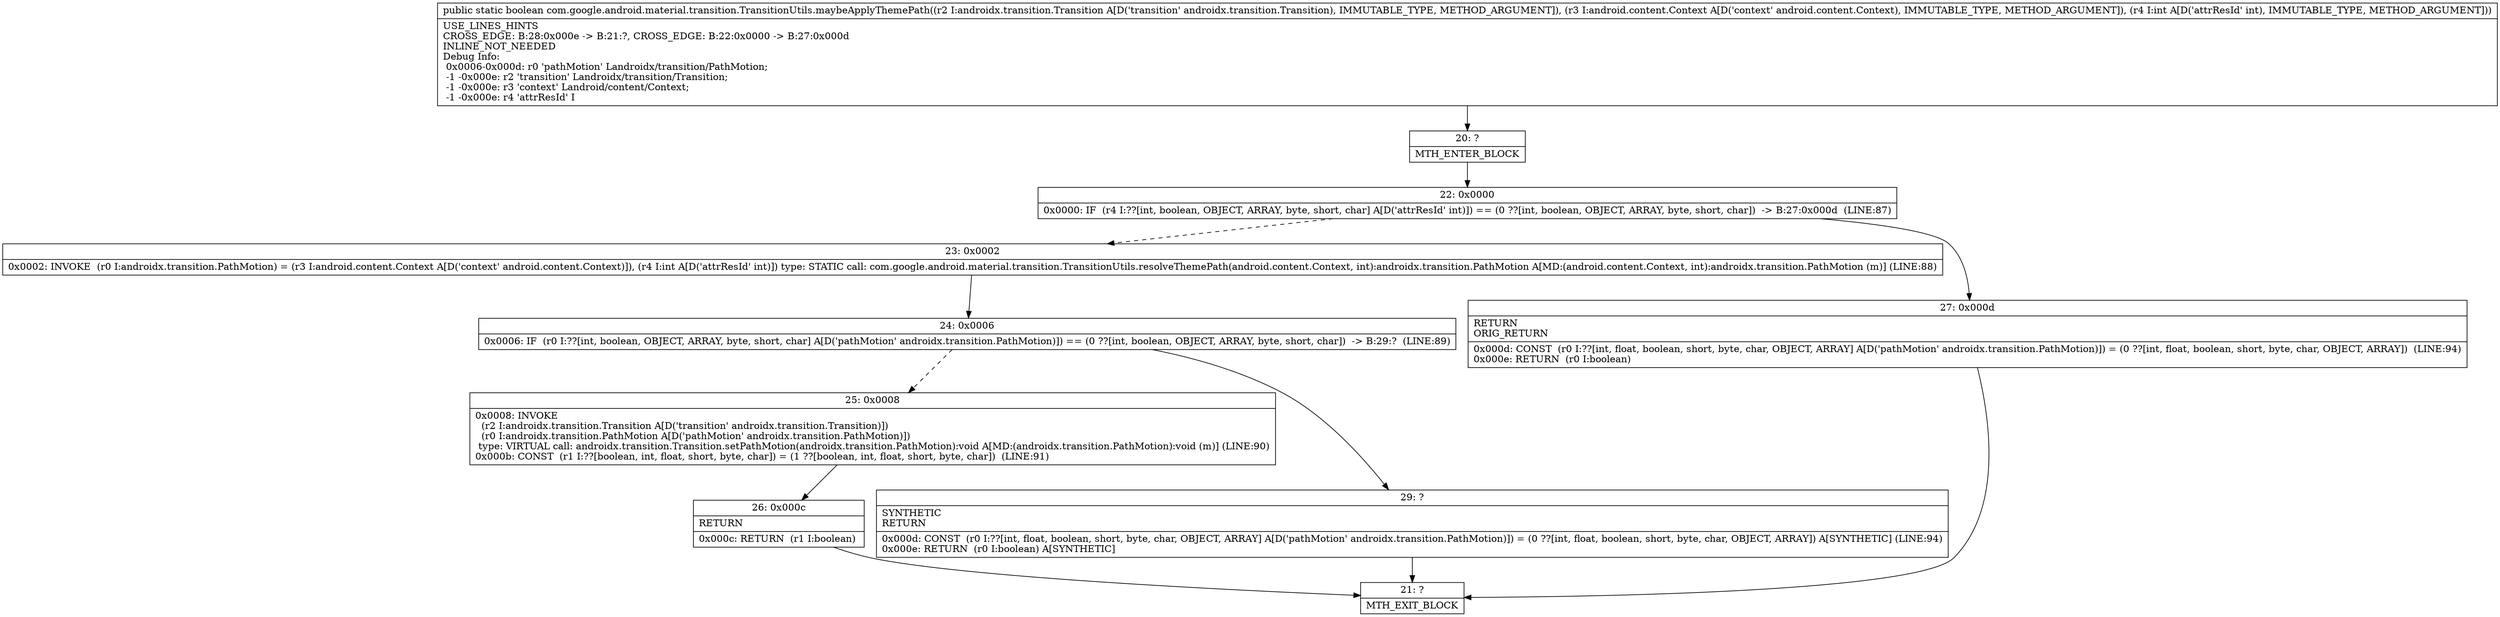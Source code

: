 digraph "CFG forcom.google.android.material.transition.TransitionUtils.maybeApplyThemePath(Landroidx\/transition\/Transition;Landroid\/content\/Context;I)Z" {
Node_20 [shape=record,label="{20\:\ ?|MTH_ENTER_BLOCK\l}"];
Node_22 [shape=record,label="{22\:\ 0x0000|0x0000: IF  (r4 I:??[int, boolean, OBJECT, ARRAY, byte, short, char] A[D('attrResId' int)]) == (0 ??[int, boolean, OBJECT, ARRAY, byte, short, char])  \-\> B:27:0x000d  (LINE:87)\l}"];
Node_23 [shape=record,label="{23\:\ 0x0002|0x0002: INVOKE  (r0 I:androidx.transition.PathMotion) = (r3 I:android.content.Context A[D('context' android.content.Context)]), (r4 I:int A[D('attrResId' int)]) type: STATIC call: com.google.android.material.transition.TransitionUtils.resolveThemePath(android.content.Context, int):androidx.transition.PathMotion A[MD:(android.content.Context, int):androidx.transition.PathMotion (m)] (LINE:88)\l}"];
Node_24 [shape=record,label="{24\:\ 0x0006|0x0006: IF  (r0 I:??[int, boolean, OBJECT, ARRAY, byte, short, char] A[D('pathMotion' androidx.transition.PathMotion)]) == (0 ??[int, boolean, OBJECT, ARRAY, byte, short, char])  \-\> B:29:?  (LINE:89)\l}"];
Node_25 [shape=record,label="{25\:\ 0x0008|0x0008: INVOKE  \l  (r2 I:androidx.transition.Transition A[D('transition' androidx.transition.Transition)])\l  (r0 I:androidx.transition.PathMotion A[D('pathMotion' androidx.transition.PathMotion)])\l type: VIRTUAL call: androidx.transition.Transition.setPathMotion(androidx.transition.PathMotion):void A[MD:(androidx.transition.PathMotion):void (m)] (LINE:90)\l0x000b: CONST  (r1 I:??[boolean, int, float, short, byte, char]) = (1 ??[boolean, int, float, short, byte, char])  (LINE:91)\l}"];
Node_26 [shape=record,label="{26\:\ 0x000c|RETURN\l|0x000c: RETURN  (r1 I:boolean) \l}"];
Node_21 [shape=record,label="{21\:\ ?|MTH_EXIT_BLOCK\l}"];
Node_29 [shape=record,label="{29\:\ ?|SYNTHETIC\lRETURN\l|0x000d: CONST  (r0 I:??[int, float, boolean, short, byte, char, OBJECT, ARRAY] A[D('pathMotion' androidx.transition.PathMotion)]) = (0 ??[int, float, boolean, short, byte, char, OBJECT, ARRAY]) A[SYNTHETIC] (LINE:94)\l0x000e: RETURN  (r0 I:boolean) A[SYNTHETIC]\l}"];
Node_27 [shape=record,label="{27\:\ 0x000d|RETURN\lORIG_RETURN\l|0x000d: CONST  (r0 I:??[int, float, boolean, short, byte, char, OBJECT, ARRAY] A[D('pathMotion' androidx.transition.PathMotion)]) = (0 ??[int, float, boolean, short, byte, char, OBJECT, ARRAY])  (LINE:94)\l0x000e: RETURN  (r0 I:boolean) \l}"];
MethodNode[shape=record,label="{public static boolean com.google.android.material.transition.TransitionUtils.maybeApplyThemePath((r2 I:androidx.transition.Transition A[D('transition' androidx.transition.Transition), IMMUTABLE_TYPE, METHOD_ARGUMENT]), (r3 I:android.content.Context A[D('context' android.content.Context), IMMUTABLE_TYPE, METHOD_ARGUMENT]), (r4 I:int A[D('attrResId' int), IMMUTABLE_TYPE, METHOD_ARGUMENT]))  | USE_LINES_HINTS\lCROSS_EDGE: B:28:0x000e \-\> B:21:?, CROSS_EDGE: B:22:0x0000 \-\> B:27:0x000d\lINLINE_NOT_NEEDED\lDebug Info:\l  0x0006\-0x000d: r0 'pathMotion' Landroidx\/transition\/PathMotion;\l  \-1 \-0x000e: r2 'transition' Landroidx\/transition\/Transition;\l  \-1 \-0x000e: r3 'context' Landroid\/content\/Context;\l  \-1 \-0x000e: r4 'attrResId' I\l}"];
MethodNode -> Node_20;Node_20 -> Node_22;
Node_22 -> Node_23[style=dashed];
Node_22 -> Node_27;
Node_23 -> Node_24;
Node_24 -> Node_25[style=dashed];
Node_24 -> Node_29;
Node_25 -> Node_26;
Node_26 -> Node_21;
Node_29 -> Node_21;
Node_27 -> Node_21;
}

